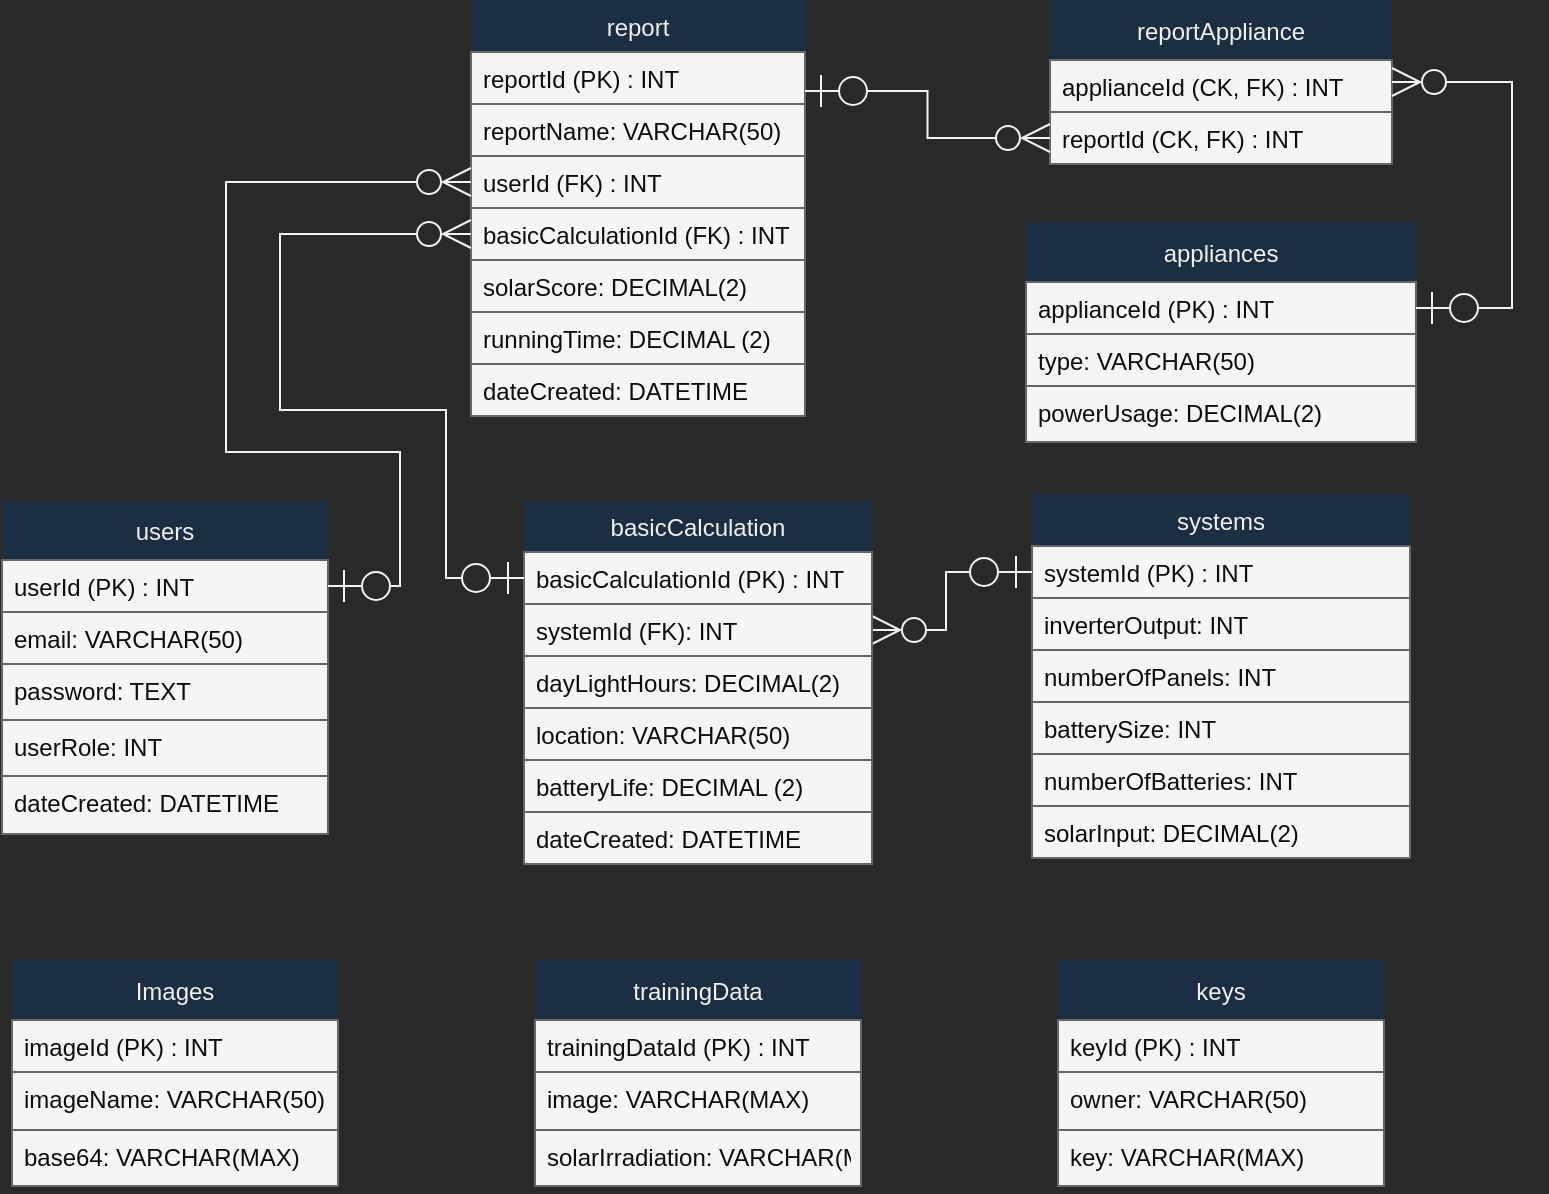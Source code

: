 <mxfile>
    <diagram id="t39LJJXt5e7Rwhi7-xqu" name="Page-1">
        <mxGraphModel dx="1337" dy="792" grid="0" gridSize="10" guides="1" tooltips="1" connect="1" arrows="1" fold="1" page="1" pageScale="1" pageWidth="850" pageHeight="1100" background="#292929" math="0" shadow="0">
            <root>
                <mxCell id="0"/>
                <mxCell id="1" parent="0"/>
                <object label="users" userRole="int" id="2">
                    <mxCell style="swimlane;fontStyle=0;childLayout=stackLayout;horizontal=1;startSize=30;fillColor=#1B2E42;horizontalStack=0;resizeParent=1;resizeParentMax=0;resizeLast=0;collapsible=1;marginBottom=0;gradientColor=none;strokeColor=none;rounded=0;fontColor=#F0F0F0;" parent="1" vertex="1">
                        <mxGeometry x="37" y="276" width="163" height="167" as="geometry">
                            <mxRectangle x="118" y="364" width="64" height="30" as="alternateBounds"/>
                        </mxGeometry>
                    </mxCell>
                </object>
                <mxCell id="3" value="userId (PK) : INT" style="text;strokeColor=#666666;fillColor=#f5f5f5;align=left;verticalAlign=top;spacingLeft=4;spacingRight=4;overflow=hidden;rotatable=0;points=[[0,0.5],[1,0.5]];portConstraint=eastwest;gradientColor=none;fontColor=#0d0d0d;rounded=0;" parent="2" vertex="1">
                    <mxGeometry y="30" width="163" height="26" as="geometry"/>
                </mxCell>
                <mxCell id="4" value="email: VARCHAR(50)" style="text;strokeColor=#666666;fillColor=#f5f5f5;align=left;verticalAlign=top;spacingLeft=4;spacingRight=4;overflow=hidden;rotatable=0;points=[[0,0.5],[1,0.5]];portConstraint=eastwest;gradientColor=none;fontColor=#0d0d0d;rounded=0;" parent="2" vertex="1">
                    <mxGeometry y="56" width="163" height="26" as="geometry"/>
                </mxCell>
                <mxCell id="5" value="password: TEXT" style="text;strokeColor=#666666;fillColor=#f5f5f5;align=left;verticalAlign=top;spacingLeft=4;spacingRight=4;overflow=hidden;rotatable=0;points=[[0,0.5],[1,0.5]];portConstraint=eastwest;gradientColor=none;fontColor=#0d0d0d;rounded=0;" parent="2" vertex="1">
                    <mxGeometry y="82" width="163" height="28" as="geometry"/>
                </mxCell>
                <mxCell id="69" value="userRole: INT" style="text;strokeColor=#666666;fillColor=#f5f5f5;align=left;verticalAlign=top;spacingLeft=4;spacingRight=4;overflow=hidden;rotatable=0;points=[[0,0.5],[1,0.5]];portConstraint=eastwest;gradientColor=none;fontColor=#0d0d0d;rounded=0;" parent="2" vertex="1">
                    <mxGeometry y="110" width="163" height="28" as="geometry"/>
                </mxCell>
                <mxCell id="6" value="dateCreated: DATETIME" style="text;strokeColor=#666666;fillColor=#f5f5f5;align=left;verticalAlign=top;spacingLeft=4;spacingRight=4;overflow=hidden;rotatable=0;points=[[0,0.5],[1,0.5]];portConstraint=eastwest;gradientColor=none;fontColor=#0d0d0d;rounded=0;" parent="2" vertex="1">
                    <mxGeometry y="138" width="163" height="29" as="geometry"/>
                </mxCell>
                <mxCell id="7" value="systems" style="swimlane;fontStyle=0;childLayout=stackLayout;horizontal=1;startSize=26;fillColor=#1B2E42;horizontalStack=0;resizeParent=1;resizeParentMax=0;resizeLast=0;collapsible=1;marginBottom=0;gradientColor=none;strokeColor=none;rounded=0;fontColor=#F0F0F0;" parent="1" vertex="1">
                    <mxGeometry x="552" y="273" width="189" height="182" as="geometry"/>
                </mxCell>
                <mxCell id="8" value="systemId (PK) : INT" style="text;strokeColor=#666666;fillColor=#f5f5f5;align=left;verticalAlign=top;spacingLeft=4;spacingRight=4;overflow=hidden;rotatable=0;points=[[0,0.5],[1,0.5]];portConstraint=eastwest;gradientColor=none;fontColor=#0d0d0d;rounded=0;" parent="7" vertex="1">
                    <mxGeometry y="26" width="189" height="26" as="geometry"/>
                </mxCell>
                <mxCell id="10" value="inverterOutput: INT" style="text;strokeColor=#666666;fillColor=#f5f5f5;align=left;verticalAlign=top;spacingLeft=4;spacingRight=4;overflow=hidden;rotatable=0;points=[[0,0.5],[1,0.5]];portConstraint=eastwest;gradientColor=none;fontColor=#0d0d0d;rounded=0;" parent="7" vertex="1">
                    <mxGeometry y="52" width="189" height="26" as="geometry"/>
                </mxCell>
                <mxCell id="11" value="numberOfPanels: INT" style="text;strokeColor=#666666;fillColor=#f5f5f5;align=left;verticalAlign=top;spacingLeft=4;spacingRight=4;overflow=hidden;rotatable=0;points=[[0,0.5],[1,0.5]];portConstraint=eastwest;gradientColor=none;fontColor=#0d0d0d;rounded=0;" parent="7" vertex="1">
                    <mxGeometry y="78" width="189" height="26" as="geometry"/>
                </mxCell>
                <mxCell id="54" value="batterySize: INT" style="text;strokeColor=#666666;fillColor=#f5f5f5;align=left;verticalAlign=top;spacingLeft=4;spacingRight=4;overflow=hidden;rotatable=0;points=[[0,0.5],[1,0.5]];portConstraint=eastwest;gradientColor=none;fontColor=#0d0d0d;rounded=0;" parent="7" vertex="1">
                    <mxGeometry y="104" width="189" height="26" as="geometry"/>
                </mxCell>
                <mxCell id="77" value="numberOfBatteries: INT" style="text;strokeColor=#666666;fillColor=#f5f5f5;align=left;verticalAlign=top;spacingLeft=4;spacingRight=4;overflow=hidden;rotatable=0;points=[[0,0.5],[1,0.5]];portConstraint=eastwest;gradientColor=none;fontColor=#0d0d0d;rounded=0;" parent="7" vertex="1">
                    <mxGeometry y="130" width="189" height="26" as="geometry"/>
                </mxCell>
                <mxCell id="13" value="solarInput: DECIMAL(2)" style="text;strokeColor=#666666;fillColor=#f5f5f5;align=left;verticalAlign=top;spacingLeft=4;spacingRight=4;overflow=hidden;rotatable=0;points=[[0,0.5],[1,0.5]];portConstraint=eastwest;gradientColor=none;fontColor=#0d0d0d;rounded=0;" parent="7" vertex="1">
                    <mxGeometry y="156" width="189" height="26" as="geometry"/>
                </mxCell>
                <mxCell id="16" value="report" style="swimlane;fontStyle=0;childLayout=stackLayout;horizontal=1;startSize=26;fillColor=#1B2E42;horizontalStack=0;resizeParent=1;resizeParentMax=0;resizeLast=0;collapsible=1;marginBottom=0;gradientColor=none;strokeColor=none;rounded=0;fontColor=#F0F0F0;" parent="1" vertex="1">
                    <mxGeometry x="271.5" y="26" width="167" height="182" as="geometry"/>
                </mxCell>
                <mxCell id="17" value="reportId (PK) : INT" style="text;strokeColor=#666666;fillColor=#f5f5f5;align=left;verticalAlign=top;spacingLeft=4;spacingRight=4;overflow=hidden;rotatable=0;points=[[0,0.5],[1,0.5]];portConstraint=eastwest;gradientColor=none;fontColor=#0d0d0d;rounded=0;" parent="16" vertex="1">
                    <mxGeometry y="26" width="167" height="26" as="geometry"/>
                </mxCell>
                <mxCell id="24" value="reportName: VARCHAR(50)" style="text;strokeColor=#666666;fillColor=#f5f5f5;align=left;verticalAlign=top;spacingLeft=4;spacingRight=4;overflow=hidden;rotatable=0;points=[[0,0.5],[1,0.5]];portConstraint=eastwest;gradientColor=none;fontColor=#0d0d0d;rounded=0;" parent="16" vertex="1">
                    <mxGeometry y="52" width="167" height="26" as="geometry"/>
                </mxCell>
                <mxCell id="18" value="userId (FK) : INT" style="text;strokeColor=#666666;fillColor=#f5f5f5;align=left;verticalAlign=top;spacingLeft=4;spacingRight=4;overflow=hidden;rotatable=0;points=[[0,0.5],[1,0.5]];portConstraint=eastwest;gradientColor=none;fontColor=#0d0d0d;rounded=0;" parent="16" vertex="1">
                    <mxGeometry y="78" width="167" height="26" as="geometry"/>
                </mxCell>
                <mxCell id="19" value="basicCalculationId (FK) : INT" style="text;strokeColor=#666666;fillColor=#f5f5f5;align=left;verticalAlign=top;spacingLeft=4;spacingRight=4;overflow=hidden;rotatable=0;points=[[0,0.5],[1,0.5]];portConstraint=eastwest;gradientColor=none;fontColor=#0d0d0d;rounded=0;" parent="16" vertex="1">
                    <mxGeometry y="104" width="167" height="26" as="geometry"/>
                </mxCell>
                <mxCell id="20" value="solarScore: DECIMAL(2)" style="text;strokeColor=#666666;fillColor=#f5f5f5;align=left;verticalAlign=top;spacingLeft=4;spacingRight=4;overflow=hidden;rotatable=0;points=[[0,0.5],[1,0.5]];portConstraint=eastwest;gradientColor=none;fontColor=#0d0d0d;rounded=0;" parent="16" vertex="1">
                    <mxGeometry y="130" width="167" height="26" as="geometry"/>
                </mxCell>
                <mxCell id="71" value="runningTime: DECIMAL (2)" style="text;strokeColor=#666666;fillColor=#f5f5f5;align=left;verticalAlign=top;spacingLeft=4;spacingRight=4;overflow=hidden;rotatable=0;points=[[0,0.5],[1,0.5]];portConstraint=eastwest;gradientColor=none;fontColor=#0d0d0d;rounded=0;" parent="16" vertex="1">
                    <mxGeometry y="156" width="167" height="26" as="geometry"/>
                </mxCell>
                <mxCell id="28" value="1" style="endArrow=ERzeroToMany;html=1;endSize=12;startArrow=ERzeroToOne;startSize=14;startFill=0;edgeStyle=orthogonalEdgeStyle;align=left;verticalAlign=bottom;entryX=0;entryY=0.5;entryDx=0;entryDy=0;fillColor=#f5f5f5;gradientColor=#b3b3b3;strokeColor=#f2f2f2;fontColor=#f5f4f4;labelBackgroundColor=none;rounded=0;endFill=0;metaEdit=0;exitX=1;exitY=0.5;exitDx=0;exitDy=0;" parent="1" source="3" target="18" edge="1">
                    <mxGeometry x="-1" y="-19" relative="1" as="geometry">
                        <mxPoint x="248" y="380" as="sourcePoint"/>
                        <mxPoint x="408" y="380" as="targetPoint"/>
                        <mxPoint x="-17" y="-11" as="offset"/>
                        <Array as="points">
                            <mxPoint x="236" y="319"/>
                            <mxPoint x="236" y="252"/>
                            <mxPoint x="149" y="252"/>
                            <mxPoint x="149" y="117"/>
                        </Array>
                    </mxGeometry>
                </mxCell>
                <mxCell id="30" value="1" style="endArrow=ERzeroToMany;html=1;endSize=12;startArrow=ERzeroToOne;startSize=14;startFill=0;edgeStyle=orthogonalEdgeStyle;align=left;verticalAlign=bottom;fillColor=#f5f5f5;gradientColor=#b3b3b3;strokeColor=#f2f2f2;fontColor=#f5f4f4;labelBackgroundColor=none;rounded=0;endFill=0;metaEdit=0;entryX=1;entryY=0.5;entryDx=0;entryDy=0;exitX=0;exitY=0.5;exitDx=0;exitDy=0;" parent="1" source="8" target="52" edge="1">
                    <mxGeometry x="-1" y="30" relative="1" as="geometry">
                        <mxPoint x="268" y="417.0" as="sourcePoint"/>
                        <mxPoint x="378" y="265" as="targetPoint"/>
                        <mxPoint x="6" y="-1" as="offset"/>
                        <Array as="points">
                            <mxPoint x="509" y="312"/>
                            <mxPoint x="509" y="341"/>
                        </Array>
                    </mxGeometry>
                </mxCell>
                <object label="appliances" userRole="int" id="31">
                    <mxCell style="swimlane;fontStyle=0;childLayout=stackLayout;horizontal=1;startSize=30;fillColor=#1B2E42;horizontalStack=0;resizeParent=1;resizeParentMax=0;resizeLast=0;collapsible=1;marginBottom=0;gradientColor=none;strokeColor=none;rounded=0;fontColor=#F0F0F0;" parent="1" vertex="1">
                        <mxGeometry x="549" y="137" width="195" height="110" as="geometry">
                            <mxRectangle x="118" y="364" width="64" height="30" as="alternateBounds"/>
                        </mxGeometry>
                    </mxCell>
                </object>
                <mxCell id="32" value="applianceId (PK) : INT" style="text;strokeColor=#666666;fillColor=#f5f5f5;align=left;verticalAlign=top;spacingLeft=4;spacingRight=4;overflow=hidden;rotatable=0;points=[[0,0.5],[1,0.5]];portConstraint=eastwest;gradientColor=none;fontColor=#0d0d0d;rounded=0;" parent="31" vertex="1">
                    <mxGeometry y="30" width="195" height="26" as="geometry"/>
                </mxCell>
                <mxCell id="33" value="type: VARCHAR(50)" style="text;strokeColor=#666666;fillColor=#f5f5f5;align=left;verticalAlign=top;spacingLeft=4;spacingRight=4;overflow=hidden;rotatable=0;points=[[0,0.5],[1,0.5]];portConstraint=eastwest;gradientColor=none;fontColor=#0d0d0d;rounded=0;" parent="31" vertex="1">
                    <mxGeometry y="56" width="195" height="26" as="geometry"/>
                </mxCell>
                <mxCell id="34" value="powerUsage: DECIMAL(2)" style="text;strokeColor=#666666;fillColor=#f5f5f5;align=left;verticalAlign=top;spacingLeft=4;spacingRight=4;overflow=hidden;rotatable=0;points=[[0,0.5],[1,0.5]];portConstraint=eastwest;gradientColor=none;fontColor=#0d0d0d;rounded=0;" parent="31" vertex="1">
                    <mxGeometry y="82" width="195" height="28" as="geometry"/>
                </mxCell>
                <object label="reportAppliance" userRole="int" id="36">
                    <mxCell style="swimlane;fontStyle=0;childLayout=stackLayout;horizontal=1;startSize=30;fillColor=#1B2E42;horizontalStack=0;resizeParent=1;resizeParentMax=0;resizeLast=0;collapsible=1;marginBottom=0;gradientColor=none;strokeColor=none;rounded=0;fontColor=#F0F0F0;" parent="1" vertex="1">
                        <mxGeometry x="561" y="26" width="171" height="82" as="geometry">
                            <mxRectangle x="118" y="364" width="64" height="30" as="alternateBounds"/>
                        </mxGeometry>
                    </mxCell>
                </object>
                <mxCell id="37" value="applianceId (CK, FK) : INT" style="text;strokeColor=#666666;fillColor=#f5f5f5;align=left;verticalAlign=top;spacingLeft=4;spacingRight=4;overflow=hidden;rotatable=0;points=[[0,0.5],[1,0.5]];portConstraint=eastwest;gradientColor=none;fontColor=#0d0d0d;rounded=0;" parent="36" vertex="1">
                    <mxGeometry y="30" width="171" height="26" as="geometry"/>
                </mxCell>
                <mxCell id="38" value="reportId (CK, FK) : INT" style="text;strokeColor=#666666;fillColor=#f5f5f5;align=left;verticalAlign=top;spacingLeft=4;spacingRight=4;overflow=hidden;rotatable=0;points=[[0,0.5],[1,0.5]];portConstraint=eastwest;gradientColor=none;fontColor=#0d0d0d;rounded=0;" parent="36" vertex="1">
                    <mxGeometry y="56" width="171" height="26" as="geometry"/>
                </mxCell>
                <mxCell id="40" value="" style="endArrow=ERzeroToMany;html=1;endSize=12;startArrow=ERzeroToOne;startSize=14;startFill=0;edgeStyle=orthogonalEdgeStyle;align=left;verticalAlign=bottom;fillColor=#f5f5f5;gradientColor=#b3b3b3;strokeColor=#f2f2f2;fontColor=#f5f4f4;labelBackgroundColor=none;rounded=0;endFill=0;metaEdit=0;entryX=0;entryY=0.5;entryDx=0;entryDy=0;exitX=1;exitY=0.25;exitDx=0;exitDy=0;" parent="1" source="16" target="38" edge="1">
                    <mxGeometry x="-1" y="30" relative="1" as="geometry">
                        <mxPoint x="605" y="243" as="sourcePoint"/>
                        <mxPoint x="631" y="170.999" as="targetPoint"/>
                        <mxPoint x="6" y="-1" as="offset"/>
                    </mxGeometry>
                </mxCell>
                <mxCell id="41" value="" style="endArrow=ERzeroToMany;html=1;endSize=12;startArrow=ERzeroToOne;startSize=14;startFill=0;edgeStyle=orthogonalEdgeStyle;align=left;verticalAlign=bottom;fillColor=#f5f5f5;gradientColor=#b3b3b3;strokeColor=#f2f2f2;fontColor=#f5f4f4;labelBackgroundColor=none;rounded=0;endFill=0;metaEdit=0;entryX=1;entryY=0.5;entryDx=0;entryDy=0;exitX=1;exitY=0.5;exitDx=0;exitDy=0;" parent="1" source="32" target="36" edge="1">
                    <mxGeometry x="-1" y="30" relative="1" as="geometry">
                        <mxPoint x="788" y="207" as="sourcePoint"/>
                        <mxPoint x="866" y="166.999" as="targetPoint"/>
                        <mxPoint x="6" y="-1" as="offset"/>
                        <Array as="points">
                            <mxPoint x="792" y="180"/>
                            <mxPoint x="792" y="67"/>
                        </Array>
                    </mxGeometry>
                </mxCell>
                <mxCell id="42" value="basicCalculation" style="swimlane;fontStyle=0;childLayout=stackLayout;horizontal=1;startSize=26;fillColor=#1B2E42;horizontalStack=0;resizeParent=1;resizeParentMax=0;resizeLast=0;collapsible=1;marginBottom=0;gradientColor=none;strokeColor=none;rounded=0;fontColor=#F0F0F0;" parent="1" vertex="1">
                    <mxGeometry x="298" y="276" width="174" height="182" as="geometry"/>
                </mxCell>
                <mxCell id="43" value="basicCalculationId (PK) : INT" style="text;strokeColor=#666666;fillColor=#f5f5f5;align=left;verticalAlign=top;spacingLeft=4;spacingRight=4;overflow=hidden;rotatable=0;points=[[0,0.5],[1,0.5]];portConstraint=eastwest;gradientColor=none;fontColor=#0d0d0d;rounded=0;" parent="42" vertex="1">
                    <mxGeometry y="26" width="174" height="26" as="geometry"/>
                </mxCell>
                <mxCell id="52" value="systemId (FK): INT" style="text;strokeColor=#666666;fillColor=#f5f5f5;align=left;verticalAlign=top;spacingLeft=4;spacingRight=4;overflow=hidden;rotatable=0;points=[[0,0.5],[1,0.5]];portConstraint=eastwest;gradientColor=none;fontColor=#0d0d0d;rounded=0;" parent="42" vertex="1">
                    <mxGeometry y="52" width="174" height="26" as="geometry"/>
                </mxCell>
                <mxCell id="44" value="dayLightHours: DECIMAL(2)" style="text;strokeColor=#666666;fillColor=#f5f5f5;align=left;verticalAlign=top;spacingLeft=4;spacingRight=4;overflow=hidden;rotatable=0;points=[[0,0.5],[1,0.5]];portConstraint=eastwest;gradientColor=none;fontColor=#0d0d0d;rounded=0;" parent="42" vertex="1">
                    <mxGeometry y="78" width="174" height="26" as="geometry"/>
                </mxCell>
                <mxCell id="47" value="location: VARCHAR(50)" style="text;strokeColor=#666666;fillColor=#f5f5f5;align=left;verticalAlign=top;spacingLeft=4;spacingRight=4;overflow=hidden;rotatable=0;points=[[0,0.5],[1,0.5]];portConstraint=eastwest;gradientColor=none;fontColor=#0d0d0d;rounded=0;" parent="42" vertex="1">
                    <mxGeometry y="104" width="174" height="26" as="geometry"/>
                </mxCell>
                <mxCell id="50" value="batteryLife: DECIMAL (2)" style="text;strokeColor=#666666;fillColor=#f5f5f5;align=left;verticalAlign=top;spacingLeft=4;spacingRight=4;overflow=hidden;rotatable=0;points=[[0,0.5],[1,0.5]];portConstraint=eastwest;gradientColor=none;fontColor=#0d0d0d;rounded=0;" parent="42" vertex="1">
                    <mxGeometry y="130" width="174" height="26" as="geometry"/>
                </mxCell>
                <mxCell id="76" value="dateCreated: DATETIME" style="text;strokeColor=#666666;fillColor=#f5f5f5;align=left;verticalAlign=top;spacingLeft=4;spacingRight=4;overflow=hidden;rotatable=0;points=[[0,0.5],[1,0.5]];portConstraint=eastwest;gradientColor=none;fontColor=#0d0d0d;rounded=0;" parent="42" vertex="1">
                    <mxGeometry y="156" width="174" height="26" as="geometry"/>
                </mxCell>
                <mxCell id="53" value="1" style="endArrow=ERzeroToMany;html=1;endSize=12;startArrow=ERzeroToOne;startSize=14;startFill=0;edgeStyle=orthogonalEdgeStyle;align=left;verticalAlign=bottom;fillColor=#f5f5f5;gradientColor=#b3b3b3;strokeColor=#f2f2f2;fontColor=#f5f4f4;labelBackgroundColor=none;rounded=0;endFill=0;metaEdit=0;entryX=0;entryY=0.5;entryDx=0;entryDy=0;exitX=0;exitY=0.5;exitDx=0;exitDy=0;" parent="1" source="43" target="19" edge="1">
                    <mxGeometry x="-1" y="30" relative="1" as="geometry">
                        <mxPoint x="380" y="372" as="sourcePoint"/>
                        <mxPoint x="260" y="486" as="targetPoint"/>
                        <mxPoint x="6" y="-1" as="offset"/>
                        <Array as="points">
                            <mxPoint x="259" y="315"/>
                            <mxPoint x="259" y="231"/>
                            <mxPoint x="176" y="231"/>
                            <mxPoint x="176" y="143"/>
                        </Array>
                    </mxGeometry>
                </mxCell>
                <object label="Images" userRole="int" id="55">
                    <mxCell style="swimlane;fontStyle=0;childLayout=stackLayout;horizontal=1;startSize=30;fillColor=#1B2E42;horizontalStack=0;resizeParent=1;resizeParentMax=0;resizeLast=0;collapsible=1;marginBottom=0;gradientColor=none;strokeColor=none;rounded=0;fontColor=#F0F0F0;" parent="1" vertex="1">
                        <mxGeometry x="42" y="506" width="163" height="113" as="geometry">
                            <mxRectangle x="118" y="364" width="64" height="30" as="alternateBounds"/>
                        </mxGeometry>
                    </mxCell>
                </object>
                <mxCell id="56" value="imageId (PK) : INT" style="text;strokeColor=#666666;fillColor=#f5f5f5;align=left;verticalAlign=top;spacingLeft=4;spacingRight=4;overflow=hidden;rotatable=0;points=[[0,0.5],[1,0.5]];portConstraint=eastwest;gradientColor=none;fontColor=#0d0d0d;rounded=0;" parent="55" vertex="1">
                    <mxGeometry y="30" width="163" height="26" as="geometry"/>
                </mxCell>
                <mxCell id="57" value="imageName: VARCHAR(50)" style="text;strokeColor=#666666;fillColor=#f5f5f5;align=left;verticalAlign=top;spacingLeft=4;spacingRight=4;overflow=hidden;rotatable=0;points=[[0,0.5],[1,0.5]];portConstraint=eastwest;gradientColor=none;fontColor=#0d0d0d;rounded=0;" parent="55" vertex="1">
                    <mxGeometry y="56" width="163" height="29" as="geometry"/>
                </mxCell>
                <mxCell id="58" value="base64: VARCHAR(MAX)" style="text;strokeColor=#666666;fillColor=#f5f5f5;align=left;verticalAlign=top;spacingLeft=4;spacingRight=4;overflow=hidden;rotatable=0;points=[[0,0.5],[1,0.5]];portConstraint=eastwest;gradientColor=none;fontColor=#0d0d0d;rounded=0;" parent="55" vertex="1">
                    <mxGeometry y="85" width="163" height="28" as="geometry"/>
                </mxCell>
                <object label="keys" userRole="int" id="59">
                    <mxCell style="swimlane;fontStyle=0;childLayout=stackLayout;horizontal=1;startSize=30;fillColor=#1B2E42;horizontalStack=0;resizeParent=1;resizeParentMax=0;resizeLast=0;collapsible=1;marginBottom=0;gradientColor=none;strokeColor=none;rounded=0;fontColor=#F0F0F0;" parent="1" vertex="1">
                        <mxGeometry x="565" y="506" width="163" height="113" as="geometry">
                            <mxRectangle x="118" y="364" width="64" height="30" as="alternateBounds"/>
                        </mxGeometry>
                    </mxCell>
                </object>
                <mxCell id="60" value="keyId (PK) : INT" style="text;strokeColor=#666666;fillColor=#f5f5f5;align=left;verticalAlign=top;spacingLeft=4;spacingRight=4;overflow=hidden;rotatable=0;points=[[0,0.5],[1,0.5]];portConstraint=eastwest;gradientColor=none;fontColor=#0d0d0d;rounded=0;" parent="59" vertex="1">
                    <mxGeometry y="30" width="163" height="26" as="geometry"/>
                </mxCell>
                <mxCell id="61" value="owner: VARCHAR(50)" style="text;strokeColor=#666666;fillColor=#f5f5f5;align=left;verticalAlign=top;spacingLeft=4;spacingRight=4;overflow=hidden;rotatable=0;points=[[0,0.5],[1,0.5]];portConstraint=eastwest;gradientColor=none;fontColor=#0d0d0d;rounded=0;" parent="59" vertex="1">
                    <mxGeometry y="56" width="163" height="29" as="geometry"/>
                </mxCell>
                <mxCell id="62" value="key: VARCHAR(MAX)" style="text;strokeColor=#666666;fillColor=#f5f5f5;align=left;verticalAlign=top;spacingLeft=4;spacingRight=4;overflow=hidden;rotatable=0;points=[[0,0.5],[1,0.5]];portConstraint=eastwest;gradientColor=none;fontColor=#0d0d0d;rounded=0;" parent="59" vertex="1">
                    <mxGeometry y="85" width="163" height="28" as="geometry"/>
                </mxCell>
                <mxCell id="67" value="dateCreated: DATETIME" style="text;strokeColor=#666666;fillColor=#f5f5f5;align=left;verticalAlign=top;spacingLeft=4;spacingRight=4;overflow=hidden;rotatable=0;points=[[0,0.5],[1,0.5]];portConstraint=eastwest;gradientColor=none;fontColor=#0d0d0d;rounded=0;" parent="1" vertex="1">
                    <mxGeometry x="271.5" y="208" width="167" height="26" as="geometry"/>
                </mxCell>
                <object label="trainingData" userRole="int" id="82">
                    <mxCell style="swimlane;fontStyle=0;childLayout=stackLayout;horizontal=1;startSize=30;fillColor=#1B2E42;horizontalStack=0;resizeParent=1;resizeParentMax=0;resizeLast=0;collapsible=1;marginBottom=0;gradientColor=none;strokeColor=none;rounded=0;fontColor=#F0F0F0;" vertex="1" parent="1">
                        <mxGeometry x="303.5" y="506" width="163" height="113" as="geometry">
                            <mxRectangle x="118" y="364" width="64" height="30" as="alternateBounds"/>
                        </mxGeometry>
                    </mxCell>
                </object>
                <mxCell id="83" value="trainingDataId (PK) : INT" style="text;strokeColor=#666666;fillColor=#f5f5f5;align=left;verticalAlign=top;spacingLeft=4;spacingRight=4;overflow=hidden;rotatable=0;points=[[0,0.5],[1,0.5]];portConstraint=eastwest;gradientColor=none;fontColor=#0d0d0d;rounded=0;" vertex="1" parent="82">
                    <mxGeometry y="30" width="163" height="26" as="geometry"/>
                </mxCell>
                <mxCell id="84" value="image: VARCHAR(MAX)" style="text;strokeColor=#666666;fillColor=#f5f5f5;align=left;verticalAlign=top;spacingLeft=4;spacingRight=4;overflow=hidden;rotatable=0;points=[[0,0.5],[1,0.5]];portConstraint=eastwest;gradientColor=none;fontColor=#0d0d0d;rounded=0;" vertex="1" parent="82">
                    <mxGeometry y="56" width="163" height="29" as="geometry"/>
                </mxCell>
                <mxCell id="85" value="solarIrradiation: VARCHAR(MAX)" style="text;strokeColor=#666666;fillColor=#f5f5f5;align=left;verticalAlign=top;spacingLeft=4;spacingRight=4;overflow=hidden;rotatable=0;points=[[0,0.5],[1,0.5]];portConstraint=eastwest;gradientColor=none;fontColor=#0d0d0d;rounded=0;" vertex="1" parent="82">
                    <mxGeometry y="85" width="163" height="28" as="geometry"/>
                </mxCell>
            </root>
        </mxGraphModel>
    </diagram>
</mxfile>